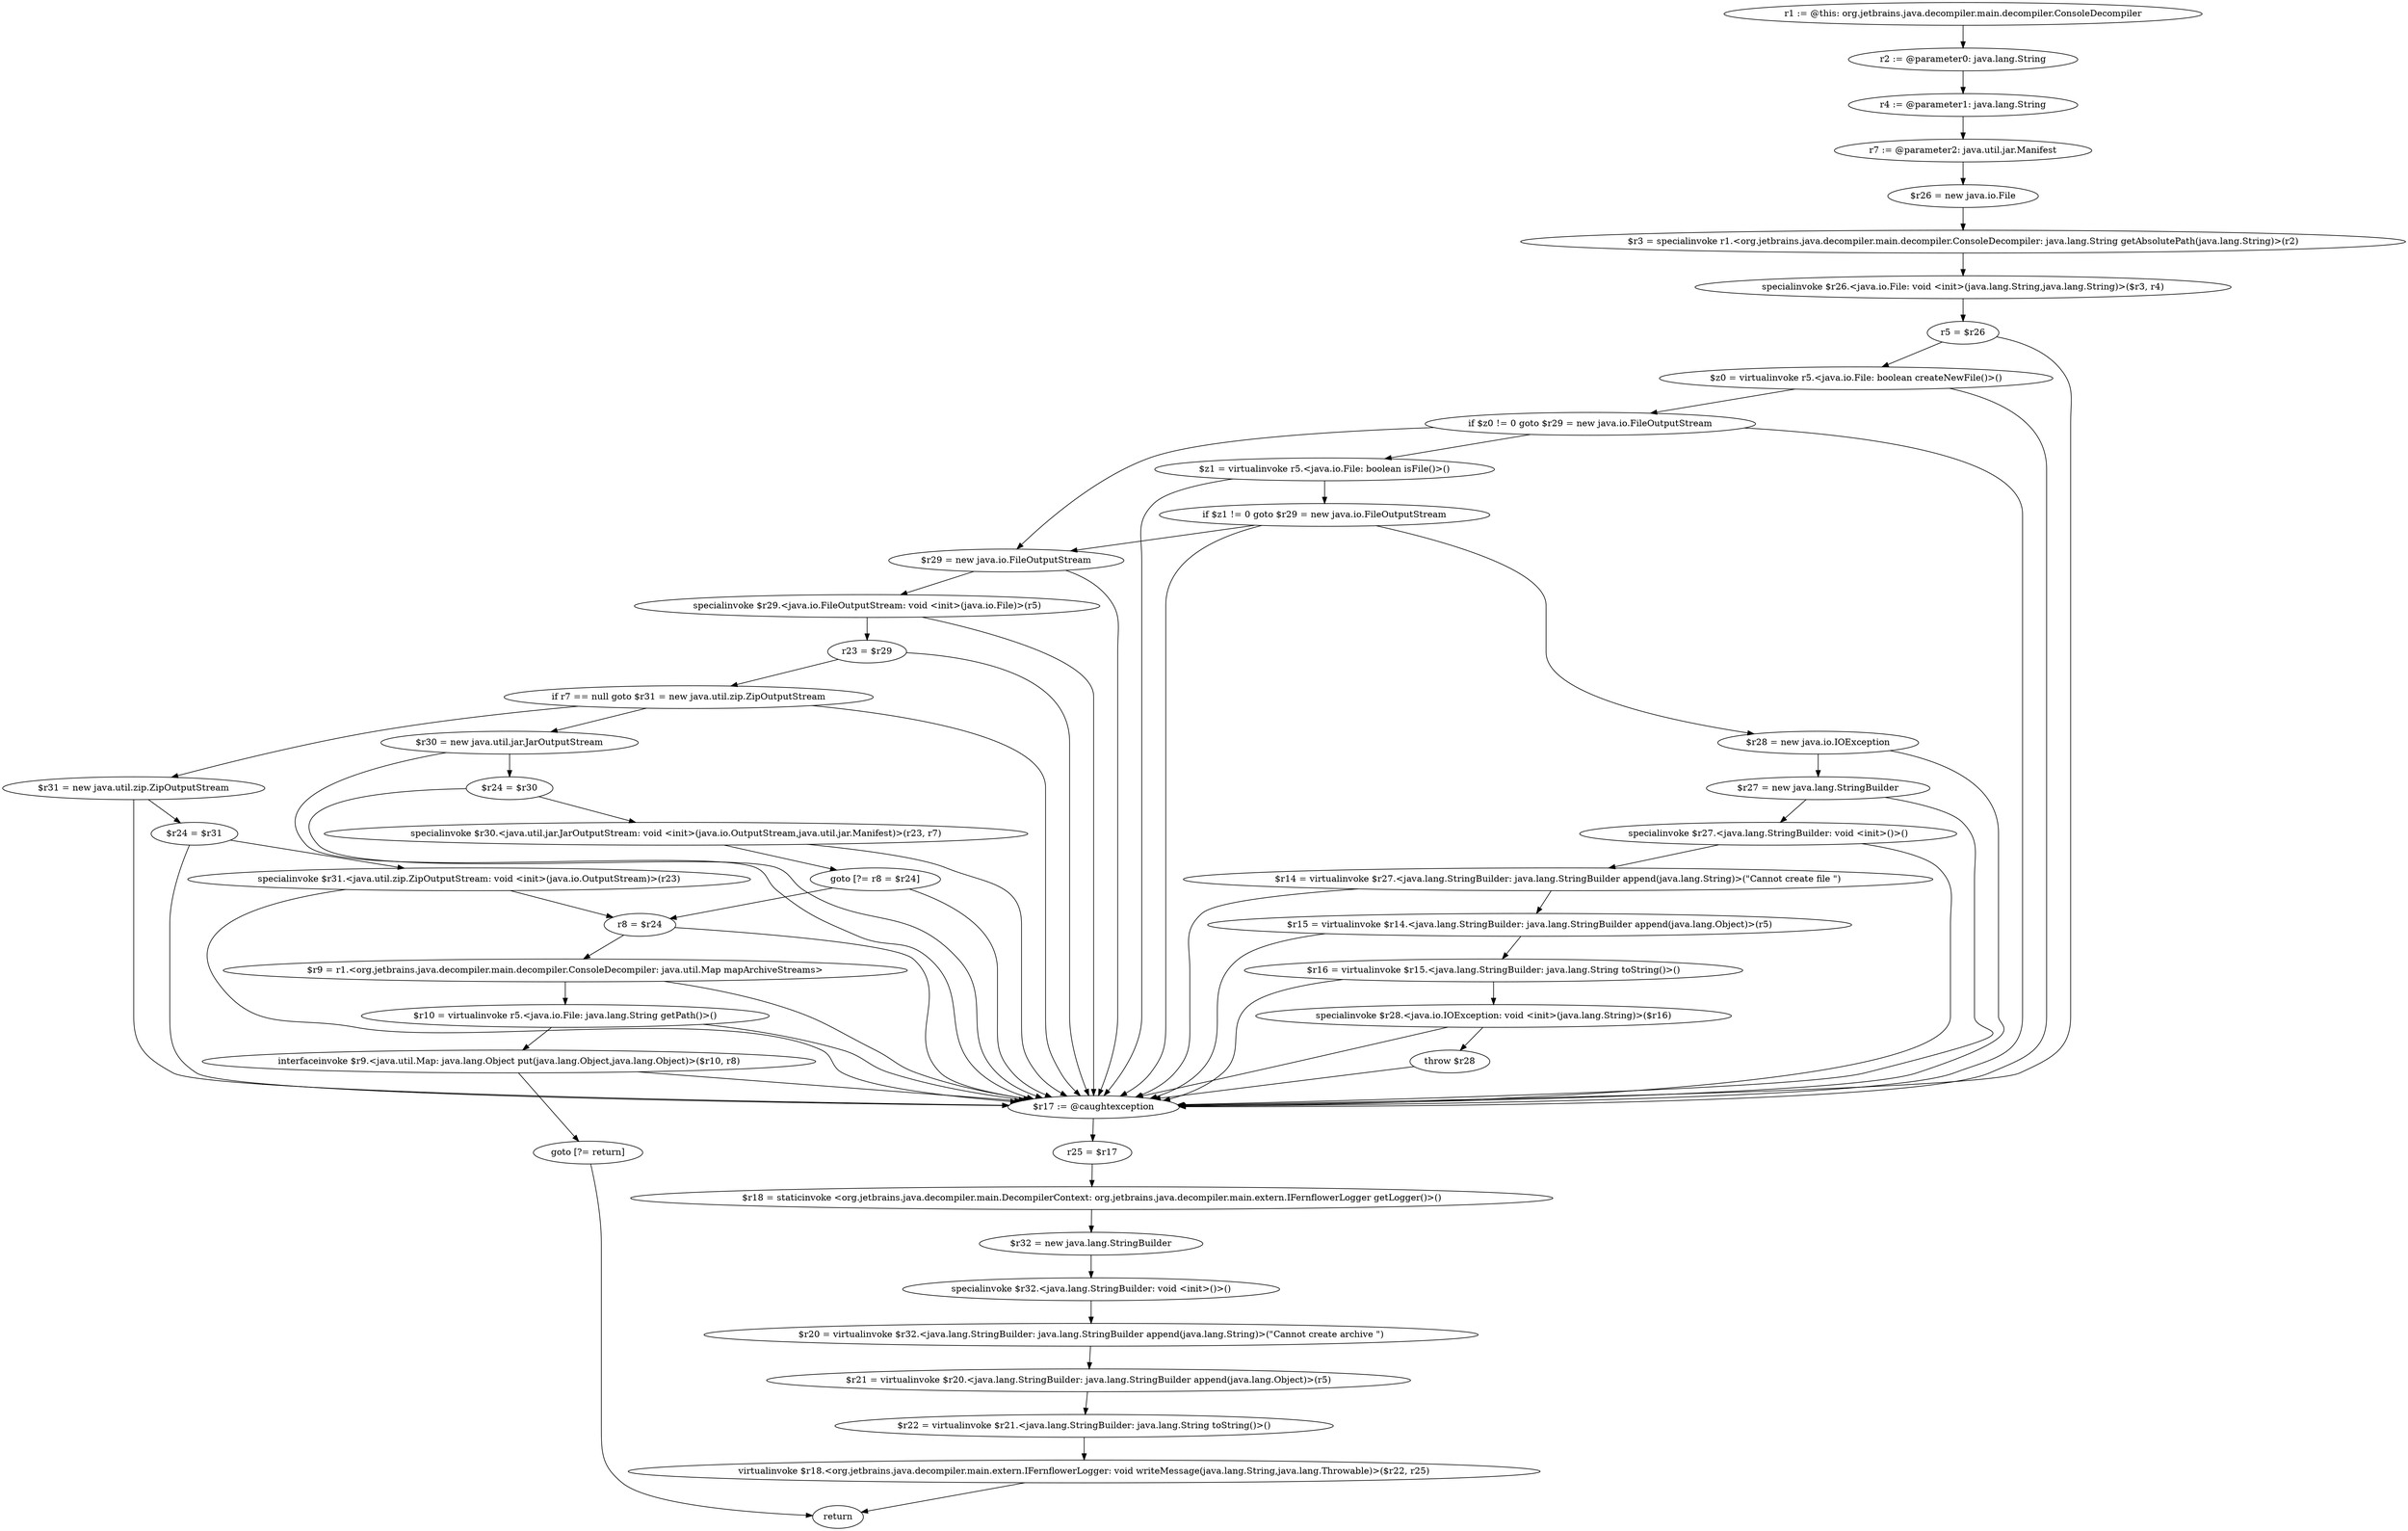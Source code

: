 digraph "unitGraph" {
    "r1 := @this: org.jetbrains.java.decompiler.main.decompiler.ConsoleDecompiler"
    "r2 := @parameter0: java.lang.String"
    "r4 := @parameter1: java.lang.String"
    "r7 := @parameter2: java.util.jar.Manifest"
    "$r26 = new java.io.File"
    "$r3 = specialinvoke r1.<org.jetbrains.java.decompiler.main.decompiler.ConsoleDecompiler: java.lang.String getAbsolutePath(java.lang.String)>(r2)"
    "specialinvoke $r26.<java.io.File: void <init>(java.lang.String,java.lang.String)>($r3, r4)"
    "r5 = $r26"
    "$z0 = virtualinvoke r5.<java.io.File: boolean createNewFile()>()"
    "if $z0 != 0 goto $r29 = new java.io.FileOutputStream"
    "$z1 = virtualinvoke r5.<java.io.File: boolean isFile()>()"
    "if $z1 != 0 goto $r29 = new java.io.FileOutputStream"
    "$r28 = new java.io.IOException"
    "$r27 = new java.lang.StringBuilder"
    "specialinvoke $r27.<java.lang.StringBuilder: void <init>()>()"
    "$r14 = virtualinvoke $r27.<java.lang.StringBuilder: java.lang.StringBuilder append(java.lang.String)>(\"Cannot create file \")"
    "$r15 = virtualinvoke $r14.<java.lang.StringBuilder: java.lang.StringBuilder append(java.lang.Object)>(r5)"
    "$r16 = virtualinvoke $r15.<java.lang.StringBuilder: java.lang.String toString()>()"
    "specialinvoke $r28.<java.io.IOException: void <init>(java.lang.String)>($r16)"
    "throw $r28"
    "$r29 = new java.io.FileOutputStream"
    "specialinvoke $r29.<java.io.FileOutputStream: void <init>(java.io.File)>(r5)"
    "r23 = $r29"
    "if r7 == null goto $r31 = new java.util.zip.ZipOutputStream"
    "$r30 = new java.util.jar.JarOutputStream"
    "$r24 = $r30"
    "specialinvoke $r30.<java.util.jar.JarOutputStream: void <init>(java.io.OutputStream,java.util.jar.Manifest)>(r23, r7)"
    "goto [?= r8 = $r24]"
    "$r31 = new java.util.zip.ZipOutputStream"
    "$r24 = $r31"
    "specialinvoke $r31.<java.util.zip.ZipOutputStream: void <init>(java.io.OutputStream)>(r23)"
    "r8 = $r24"
    "$r9 = r1.<org.jetbrains.java.decompiler.main.decompiler.ConsoleDecompiler: java.util.Map mapArchiveStreams>"
    "$r10 = virtualinvoke r5.<java.io.File: java.lang.String getPath()>()"
    "interfaceinvoke $r9.<java.util.Map: java.lang.Object put(java.lang.Object,java.lang.Object)>($r10, r8)"
    "goto [?= return]"
    "$r17 := @caughtexception"
    "r25 = $r17"
    "$r18 = staticinvoke <org.jetbrains.java.decompiler.main.DecompilerContext: org.jetbrains.java.decompiler.main.extern.IFernflowerLogger getLogger()>()"
    "$r32 = new java.lang.StringBuilder"
    "specialinvoke $r32.<java.lang.StringBuilder: void <init>()>()"
    "$r20 = virtualinvoke $r32.<java.lang.StringBuilder: java.lang.StringBuilder append(java.lang.String)>(\"Cannot create archive \")"
    "$r21 = virtualinvoke $r20.<java.lang.StringBuilder: java.lang.StringBuilder append(java.lang.Object)>(r5)"
    "$r22 = virtualinvoke $r21.<java.lang.StringBuilder: java.lang.String toString()>()"
    "virtualinvoke $r18.<org.jetbrains.java.decompiler.main.extern.IFernflowerLogger: void writeMessage(java.lang.String,java.lang.Throwable)>($r22, r25)"
    "return"
    "r1 := @this: org.jetbrains.java.decompiler.main.decompiler.ConsoleDecompiler"->"r2 := @parameter0: java.lang.String";
    "r2 := @parameter0: java.lang.String"->"r4 := @parameter1: java.lang.String";
    "r4 := @parameter1: java.lang.String"->"r7 := @parameter2: java.util.jar.Manifest";
    "r7 := @parameter2: java.util.jar.Manifest"->"$r26 = new java.io.File";
    "$r26 = new java.io.File"->"$r3 = specialinvoke r1.<org.jetbrains.java.decompiler.main.decompiler.ConsoleDecompiler: java.lang.String getAbsolutePath(java.lang.String)>(r2)";
    "$r3 = specialinvoke r1.<org.jetbrains.java.decompiler.main.decompiler.ConsoleDecompiler: java.lang.String getAbsolutePath(java.lang.String)>(r2)"->"specialinvoke $r26.<java.io.File: void <init>(java.lang.String,java.lang.String)>($r3, r4)";
    "specialinvoke $r26.<java.io.File: void <init>(java.lang.String,java.lang.String)>($r3, r4)"->"r5 = $r26";
    "r5 = $r26"->"$z0 = virtualinvoke r5.<java.io.File: boolean createNewFile()>()";
    "r5 = $r26"->"$r17 := @caughtexception";
    "$z0 = virtualinvoke r5.<java.io.File: boolean createNewFile()>()"->"if $z0 != 0 goto $r29 = new java.io.FileOutputStream";
    "$z0 = virtualinvoke r5.<java.io.File: boolean createNewFile()>()"->"$r17 := @caughtexception";
    "if $z0 != 0 goto $r29 = new java.io.FileOutputStream"->"$z1 = virtualinvoke r5.<java.io.File: boolean isFile()>()";
    "if $z0 != 0 goto $r29 = new java.io.FileOutputStream"->"$r29 = new java.io.FileOutputStream";
    "if $z0 != 0 goto $r29 = new java.io.FileOutputStream"->"$r17 := @caughtexception";
    "$z1 = virtualinvoke r5.<java.io.File: boolean isFile()>()"->"if $z1 != 0 goto $r29 = new java.io.FileOutputStream";
    "$z1 = virtualinvoke r5.<java.io.File: boolean isFile()>()"->"$r17 := @caughtexception";
    "if $z1 != 0 goto $r29 = new java.io.FileOutputStream"->"$r28 = new java.io.IOException";
    "if $z1 != 0 goto $r29 = new java.io.FileOutputStream"->"$r29 = new java.io.FileOutputStream";
    "if $z1 != 0 goto $r29 = new java.io.FileOutputStream"->"$r17 := @caughtexception";
    "$r28 = new java.io.IOException"->"$r27 = new java.lang.StringBuilder";
    "$r28 = new java.io.IOException"->"$r17 := @caughtexception";
    "$r27 = new java.lang.StringBuilder"->"specialinvoke $r27.<java.lang.StringBuilder: void <init>()>()";
    "$r27 = new java.lang.StringBuilder"->"$r17 := @caughtexception";
    "specialinvoke $r27.<java.lang.StringBuilder: void <init>()>()"->"$r14 = virtualinvoke $r27.<java.lang.StringBuilder: java.lang.StringBuilder append(java.lang.String)>(\"Cannot create file \")";
    "specialinvoke $r27.<java.lang.StringBuilder: void <init>()>()"->"$r17 := @caughtexception";
    "$r14 = virtualinvoke $r27.<java.lang.StringBuilder: java.lang.StringBuilder append(java.lang.String)>(\"Cannot create file \")"->"$r15 = virtualinvoke $r14.<java.lang.StringBuilder: java.lang.StringBuilder append(java.lang.Object)>(r5)";
    "$r14 = virtualinvoke $r27.<java.lang.StringBuilder: java.lang.StringBuilder append(java.lang.String)>(\"Cannot create file \")"->"$r17 := @caughtexception";
    "$r15 = virtualinvoke $r14.<java.lang.StringBuilder: java.lang.StringBuilder append(java.lang.Object)>(r5)"->"$r16 = virtualinvoke $r15.<java.lang.StringBuilder: java.lang.String toString()>()";
    "$r15 = virtualinvoke $r14.<java.lang.StringBuilder: java.lang.StringBuilder append(java.lang.Object)>(r5)"->"$r17 := @caughtexception";
    "$r16 = virtualinvoke $r15.<java.lang.StringBuilder: java.lang.String toString()>()"->"specialinvoke $r28.<java.io.IOException: void <init>(java.lang.String)>($r16)";
    "$r16 = virtualinvoke $r15.<java.lang.StringBuilder: java.lang.String toString()>()"->"$r17 := @caughtexception";
    "specialinvoke $r28.<java.io.IOException: void <init>(java.lang.String)>($r16)"->"throw $r28";
    "specialinvoke $r28.<java.io.IOException: void <init>(java.lang.String)>($r16)"->"$r17 := @caughtexception";
    "throw $r28"->"$r17 := @caughtexception";
    "$r29 = new java.io.FileOutputStream"->"specialinvoke $r29.<java.io.FileOutputStream: void <init>(java.io.File)>(r5)";
    "$r29 = new java.io.FileOutputStream"->"$r17 := @caughtexception";
    "specialinvoke $r29.<java.io.FileOutputStream: void <init>(java.io.File)>(r5)"->"r23 = $r29";
    "specialinvoke $r29.<java.io.FileOutputStream: void <init>(java.io.File)>(r5)"->"$r17 := @caughtexception";
    "r23 = $r29"->"if r7 == null goto $r31 = new java.util.zip.ZipOutputStream";
    "r23 = $r29"->"$r17 := @caughtexception";
    "if r7 == null goto $r31 = new java.util.zip.ZipOutputStream"->"$r30 = new java.util.jar.JarOutputStream";
    "if r7 == null goto $r31 = new java.util.zip.ZipOutputStream"->"$r31 = new java.util.zip.ZipOutputStream";
    "if r7 == null goto $r31 = new java.util.zip.ZipOutputStream"->"$r17 := @caughtexception";
    "$r30 = new java.util.jar.JarOutputStream"->"$r24 = $r30";
    "$r30 = new java.util.jar.JarOutputStream"->"$r17 := @caughtexception";
    "$r24 = $r30"->"specialinvoke $r30.<java.util.jar.JarOutputStream: void <init>(java.io.OutputStream,java.util.jar.Manifest)>(r23, r7)";
    "$r24 = $r30"->"$r17 := @caughtexception";
    "specialinvoke $r30.<java.util.jar.JarOutputStream: void <init>(java.io.OutputStream,java.util.jar.Manifest)>(r23, r7)"->"goto [?= r8 = $r24]";
    "specialinvoke $r30.<java.util.jar.JarOutputStream: void <init>(java.io.OutputStream,java.util.jar.Manifest)>(r23, r7)"->"$r17 := @caughtexception";
    "goto [?= r8 = $r24]"->"r8 = $r24";
    "goto [?= r8 = $r24]"->"$r17 := @caughtexception";
    "$r31 = new java.util.zip.ZipOutputStream"->"$r24 = $r31";
    "$r31 = new java.util.zip.ZipOutputStream"->"$r17 := @caughtexception";
    "$r24 = $r31"->"specialinvoke $r31.<java.util.zip.ZipOutputStream: void <init>(java.io.OutputStream)>(r23)";
    "$r24 = $r31"->"$r17 := @caughtexception";
    "specialinvoke $r31.<java.util.zip.ZipOutputStream: void <init>(java.io.OutputStream)>(r23)"->"r8 = $r24";
    "specialinvoke $r31.<java.util.zip.ZipOutputStream: void <init>(java.io.OutputStream)>(r23)"->"$r17 := @caughtexception";
    "r8 = $r24"->"$r9 = r1.<org.jetbrains.java.decompiler.main.decompiler.ConsoleDecompiler: java.util.Map mapArchiveStreams>";
    "r8 = $r24"->"$r17 := @caughtexception";
    "$r9 = r1.<org.jetbrains.java.decompiler.main.decompiler.ConsoleDecompiler: java.util.Map mapArchiveStreams>"->"$r10 = virtualinvoke r5.<java.io.File: java.lang.String getPath()>()";
    "$r9 = r1.<org.jetbrains.java.decompiler.main.decompiler.ConsoleDecompiler: java.util.Map mapArchiveStreams>"->"$r17 := @caughtexception";
    "$r10 = virtualinvoke r5.<java.io.File: java.lang.String getPath()>()"->"interfaceinvoke $r9.<java.util.Map: java.lang.Object put(java.lang.Object,java.lang.Object)>($r10, r8)";
    "$r10 = virtualinvoke r5.<java.io.File: java.lang.String getPath()>()"->"$r17 := @caughtexception";
    "interfaceinvoke $r9.<java.util.Map: java.lang.Object put(java.lang.Object,java.lang.Object)>($r10, r8)"->"goto [?= return]";
    "interfaceinvoke $r9.<java.util.Map: java.lang.Object put(java.lang.Object,java.lang.Object)>($r10, r8)"->"$r17 := @caughtexception";
    "goto [?= return]"->"return";
    "$r17 := @caughtexception"->"r25 = $r17";
    "r25 = $r17"->"$r18 = staticinvoke <org.jetbrains.java.decompiler.main.DecompilerContext: org.jetbrains.java.decompiler.main.extern.IFernflowerLogger getLogger()>()";
    "$r18 = staticinvoke <org.jetbrains.java.decompiler.main.DecompilerContext: org.jetbrains.java.decompiler.main.extern.IFernflowerLogger getLogger()>()"->"$r32 = new java.lang.StringBuilder";
    "$r32 = new java.lang.StringBuilder"->"specialinvoke $r32.<java.lang.StringBuilder: void <init>()>()";
    "specialinvoke $r32.<java.lang.StringBuilder: void <init>()>()"->"$r20 = virtualinvoke $r32.<java.lang.StringBuilder: java.lang.StringBuilder append(java.lang.String)>(\"Cannot create archive \")";
    "$r20 = virtualinvoke $r32.<java.lang.StringBuilder: java.lang.StringBuilder append(java.lang.String)>(\"Cannot create archive \")"->"$r21 = virtualinvoke $r20.<java.lang.StringBuilder: java.lang.StringBuilder append(java.lang.Object)>(r5)";
    "$r21 = virtualinvoke $r20.<java.lang.StringBuilder: java.lang.StringBuilder append(java.lang.Object)>(r5)"->"$r22 = virtualinvoke $r21.<java.lang.StringBuilder: java.lang.String toString()>()";
    "$r22 = virtualinvoke $r21.<java.lang.StringBuilder: java.lang.String toString()>()"->"virtualinvoke $r18.<org.jetbrains.java.decompiler.main.extern.IFernflowerLogger: void writeMessage(java.lang.String,java.lang.Throwable)>($r22, r25)";
    "virtualinvoke $r18.<org.jetbrains.java.decompiler.main.extern.IFernflowerLogger: void writeMessage(java.lang.String,java.lang.Throwable)>($r22, r25)"->"return";
}
